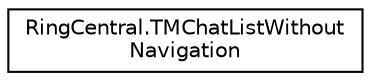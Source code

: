 digraph "Graphical Class Hierarchy"
{
 // LATEX_PDF_SIZE
  edge [fontname="Helvetica",fontsize="10",labelfontname="Helvetica",labelfontsize="10"];
  node [fontname="Helvetica",fontsize="10",shape=record];
  rankdir="LR";
  Node0 [label="RingCentral.TMChatListWithout\lNavigation",height=0.2,width=0.4,color="black", fillcolor="white", style="filled",URL="$classRingCentral_1_1TMChatListWithoutNavigation.html",tooltip=" "];
}
